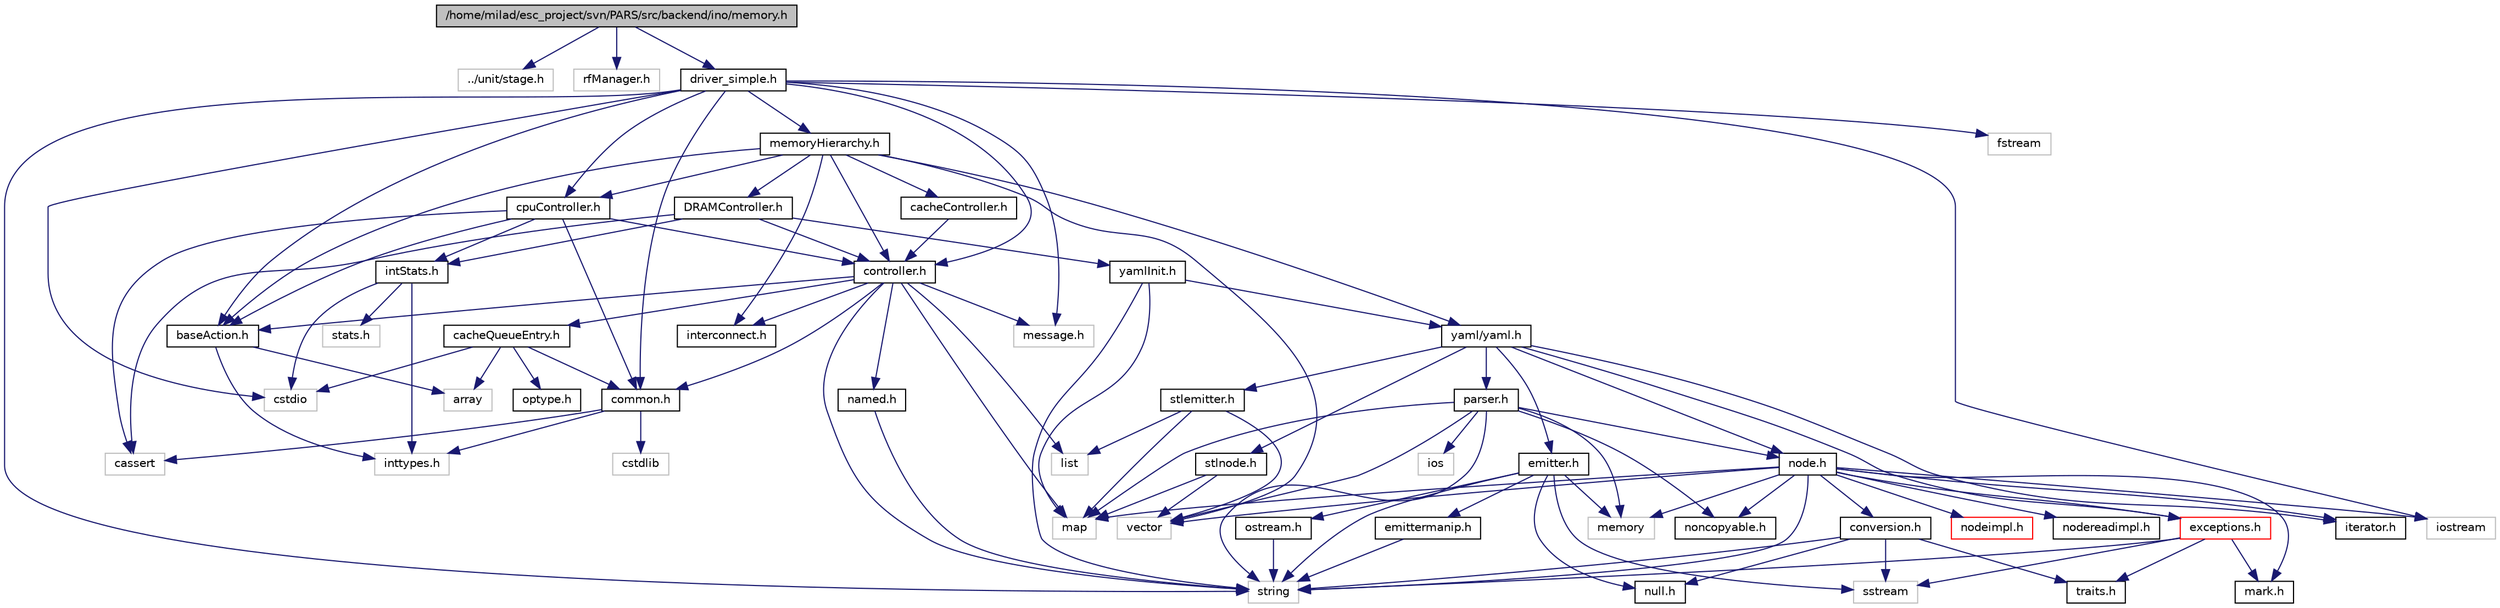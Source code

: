 digraph G
{
  edge [fontname="Helvetica",fontsize="10",labelfontname="Helvetica",labelfontsize="10"];
  node [fontname="Helvetica",fontsize="10",shape=record];
  Node1 [label="/home/milad/esc_project/svn/PARS/src/backend/ino/memory.h",height=0.2,width=0.4,color="black", fillcolor="grey75", style="filled" fontcolor="black"];
  Node1 -> Node2 [color="midnightblue",fontsize="10",style="solid"];
  Node2 [label="../unit/stage.h",height=0.2,width=0.4,color="grey75", fillcolor="white", style="filled"];
  Node1 -> Node3 [color="midnightblue",fontsize="10",style="solid"];
  Node3 [label="rfManager.h",height=0.2,width=0.4,color="grey75", fillcolor="white", style="filled"];
  Node1 -> Node4 [color="midnightblue",fontsize="10",style="solid"];
  Node4 [label="driver_simple.h",height=0.2,width=0.4,color="black", fillcolor="white", style="filled",URL="$driver__simple_8h.html"];
  Node4 -> Node5 [color="midnightblue",fontsize="10",style="solid"];
  Node5 [label="cpuController.h",height=0.2,width=0.4,color="black", fillcolor="white", style="filled",URL="$cpuController_8h.html"];
  Node5 -> Node6 [color="midnightblue",fontsize="10",style="solid"];
  Node6 [label="controller.h",height=0.2,width=0.4,color="black", fillcolor="white", style="filled",URL="$controller_8h.html"];
  Node6 -> Node7 [color="midnightblue",fontsize="10",style="solid"];
  Node7 [label="common.h",height=0.2,width=0.4,color="black", fillcolor="white", style="filled",URL="$common_8h.html"];
  Node7 -> Node8 [color="midnightblue",fontsize="10",style="solid"];
  Node8 [label="inttypes.h",height=0.2,width=0.4,color="grey75", fillcolor="white", style="filled"];
  Node7 -> Node9 [color="midnightblue",fontsize="10",style="solid"];
  Node9 [label="cstdlib",height=0.2,width=0.4,color="grey75", fillcolor="white", style="filled"];
  Node7 -> Node10 [color="midnightblue",fontsize="10",style="solid"];
  Node10 [label="cassert",height=0.2,width=0.4,color="grey75", fillcolor="white", style="filled"];
  Node6 -> Node11 [color="midnightblue",fontsize="10",style="solid"];
  Node11 [label="map",height=0.2,width=0.4,color="grey75", fillcolor="white", style="filled"];
  Node6 -> Node12 [color="midnightblue",fontsize="10",style="solid"];
  Node12 [label="list",height=0.2,width=0.4,color="grey75", fillcolor="white", style="filled"];
  Node6 -> Node13 [color="midnightblue",fontsize="10",style="solid"];
  Node13 [label="interconnect.h",height=0.2,width=0.4,color="black", fillcolor="white", style="filled",URL="$interconnect_8h.html"];
  Node6 -> Node14 [color="midnightblue",fontsize="10",style="solid"];
  Node14 [label="baseAction.h",height=0.2,width=0.4,color="black", fillcolor="white", style="filled",URL="$baseAction_8h.html"];
  Node14 -> Node15 [color="midnightblue",fontsize="10",style="solid"];
  Node15 [label="array",height=0.2,width=0.4,color="grey75", fillcolor="white", style="filled"];
  Node14 -> Node8 [color="midnightblue",fontsize="10",style="solid"];
  Node6 -> Node16 [color="midnightblue",fontsize="10",style="solid"];
  Node16 [label="cacheQueueEntry.h",height=0.2,width=0.4,color="black", fillcolor="white", style="filled",URL="$cacheQueueEntry_8h.html"];
  Node16 -> Node7 [color="midnightblue",fontsize="10",style="solid"];
  Node16 -> Node17 [color="midnightblue",fontsize="10",style="solid"];
  Node17 [label="optype.h",height=0.2,width=0.4,color="black", fillcolor="white", style="filled",URL="$optype_8h.html"];
  Node16 -> Node18 [color="midnightblue",fontsize="10",style="solid"];
  Node18 [label="cstdio",height=0.2,width=0.4,color="grey75", fillcolor="white", style="filled"];
  Node16 -> Node15 [color="midnightblue",fontsize="10",style="solid"];
  Node6 -> Node19 [color="midnightblue",fontsize="10",style="solid"];
  Node19 [label="string",height=0.2,width=0.4,color="grey75", fillcolor="white", style="filled"];
  Node6 -> Node20 [color="midnightblue",fontsize="10",style="solid"];
  Node20 [label="message.h",height=0.2,width=0.4,color="grey75", fillcolor="white", style="filled"];
  Node6 -> Node21 [color="midnightblue",fontsize="10",style="solid"];
  Node21 [label="named.h",height=0.2,width=0.4,color="black", fillcolor="white", style="filled",URL="$named_8h.html"];
  Node21 -> Node19 [color="midnightblue",fontsize="10",style="solid"];
  Node5 -> Node7 [color="midnightblue",fontsize="10",style="solid"];
  Node5 -> Node10 [color="midnightblue",fontsize="10",style="solid"];
  Node5 -> Node14 [color="midnightblue",fontsize="10",style="solid"];
  Node5 -> Node22 [color="midnightblue",fontsize="10",style="solid"];
  Node22 [label="intStats.h",height=0.2,width=0.4,color="black", fillcolor="white", style="filled",URL="$intStats_8h.html"];
  Node22 -> Node23 [color="midnightblue",fontsize="10",style="solid"];
  Node23 [label="stats.h",height=0.2,width=0.4,color="grey75", fillcolor="white", style="filled"];
  Node22 -> Node8 [color="midnightblue",fontsize="10",style="solid"];
  Node22 -> Node18 [color="midnightblue",fontsize="10",style="solid"];
  Node4 -> Node6 [color="midnightblue",fontsize="10",style="solid"];
  Node4 -> Node24 [color="midnightblue",fontsize="10",style="solid"];
  Node24 [label="memoryHierarchy.h",height=0.2,width=0.4,color="black", fillcolor="white", style="filled",URL="$memoryHierarchy_8h.html"];
  Node24 -> Node6 [color="midnightblue",fontsize="10",style="solid"];
  Node24 -> Node5 [color="midnightblue",fontsize="10",style="solid"];
  Node24 -> Node25 [color="midnightblue",fontsize="10",style="solid"];
  Node25 [label="DRAMController.h",height=0.2,width=0.4,color="black", fillcolor="white", style="filled",URL="$DRAMController_8h.html"];
  Node25 -> Node6 [color="midnightblue",fontsize="10",style="solid"];
  Node25 -> Node10 [color="midnightblue",fontsize="10",style="solid"];
  Node25 -> Node26 [color="midnightblue",fontsize="10",style="solid"];
  Node26 [label="yamlInit.h",height=0.2,width=0.4,color="black", fillcolor="white", style="filled",URL="$yamlInit_8h.html"];
  Node26 -> Node27 [color="midnightblue",fontsize="10",style="solid"];
  Node27 [label="yaml/yaml.h",height=0.2,width=0.4,color="black", fillcolor="white", style="filled",URL="$yaml_8h.html"];
  Node27 -> Node28 [color="midnightblue",fontsize="10",style="solid"];
  Node28 [label="parser.h",height=0.2,width=0.4,color="black", fillcolor="white", style="filled",URL="$parser_8h.html"];
  Node28 -> Node29 [color="midnightblue",fontsize="10",style="solid"];
  Node29 [label="node.h",height=0.2,width=0.4,color="black", fillcolor="white", style="filled",URL="$node_8h.html"];
  Node29 -> Node30 [color="midnightblue",fontsize="10",style="solid"];
  Node30 [label="conversion.h",height=0.2,width=0.4,color="black", fillcolor="white", style="filled",URL="$conversion_8h.html"];
  Node30 -> Node31 [color="midnightblue",fontsize="10",style="solid"];
  Node31 [label="null.h",height=0.2,width=0.4,color="black", fillcolor="white", style="filled",URL="$null_8h.html"];
  Node30 -> Node32 [color="midnightblue",fontsize="10",style="solid"];
  Node32 [label="traits.h",height=0.2,width=0.4,color="black", fillcolor="white", style="filled",URL="$traits_8h.html"];
  Node30 -> Node19 [color="midnightblue",fontsize="10",style="solid"];
  Node30 -> Node33 [color="midnightblue",fontsize="10",style="solid"];
  Node33 [label="sstream",height=0.2,width=0.4,color="grey75", fillcolor="white", style="filled"];
  Node29 -> Node34 [color="midnightblue",fontsize="10",style="solid"];
  Node34 [label="exceptions.h",height=0.2,width=0.4,color="red", fillcolor="white", style="filled",URL="$exceptions_8h.html"];
  Node34 -> Node35 [color="midnightblue",fontsize="10",style="solid"];
  Node35 [label="mark.h",height=0.2,width=0.4,color="black", fillcolor="white", style="filled",URL="$mark_8h.html"];
  Node34 -> Node32 [color="midnightblue",fontsize="10",style="solid"];
  Node34 -> Node19 [color="midnightblue",fontsize="10",style="solid"];
  Node34 -> Node33 [color="midnightblue",fontsize="10",style="solid"];
  Node29 -> Node36 [color="midnightblue",fontsize="10",style="solid"];
  Node36 [label="iterator.h",height=0.2,width=0.4,color="black", fillcolor="white", style="filled",URL="$iterator_8h.html"];
  Node29 -> Node35 [color="midnightblue",fontsize="10",style="solid"];
  Node29 -> Node37 [color="midnightblue",fontsize="10",style="solid"];
  Node37 [label="noncopyable.h",height=0.2,width=0.4,color="black", fillcolor="white", style="filled",URL="$noncopyable_8h.html"];
  Node29 -> Node38 [color="midnightblue",fontsize="10",style="solid"];
  Node38 [label="iostream",height=0.2,width=0.4,color="grey75", fillcolor="white", style="filled"];
  Node29 -> Node19 [color="midnightblue",fontsize="10",style="solid"];
  Node29 -> Node39 [color="midnightblue",fontsize="10",style="solid"];
  Node39 [label="vector",height=0.2,width=0.4,color="grey75", fillcolor="white", style="filled"];
  Node29 -> Node11 [color="midnightblue",fontsize="10",style="solid"];
  Node29 -> Node40 [color="midnightblue",fontsize="10",style="solid"];
  Node40 [label="memory",height=0.2,width=0.4,color="grey75", fillcolor="white", style="filled"];
  Node29 -> Node41 [color="midnightblue",fontsize="10",style="solid"];
  Node41 [label="nodeimpl.h",height=0.2,width=0.4,color="red", fillcolor="white", style="filled",URL="$nodeimpl_8h.html"];
  Node29 -> Node42 [color="midnightblue",fontsize="10",style="solid"];
  Node42 [label="nodereadimpl.h",height=0.2,width=0.4,color="black", fillcolor="white", style="filled",URL="$nodereadimpl_8h.html"];
  Node28 -> Node37 [color="midnightblue",fontsize="10",style="solid"];
  Node28 -> Node43 [color="midnightblue",fontsize="10",style="solid"];
  Node43 [label="ios",height=0.2,width=0.4,color="grey75", fillcolor="white", style="filled"];
  Node28 -> Node19 [color="midnightblue",fontsize="10",style="solid"];
  Node28 -> Node39 [color="midnightblue",fontsize="10",style="solid"];
  Node28 -> Node11 [color="midnightblue",fontsize="10",style="solid"];
  Node28 -> Node40 [color="midnightblue",fontsize="10",style="solid"];
  Node27 -> Node29 [color="midnightblue",fontsize="10",style="solid"];
  Node27 -> Node44 [color="midnightblue",fontsize="10",style="solid"];
  Node44 [label="stlnode.h",height=0.2,width=0.4,color="black", fillcolor="white", style="filled",URL="$stlnode_8h.html"];
  Node44 -> Node39 [color="midnightblue",fontsize="10",style="solid"];
  Node44 -> Node11 [color="midnightblue",fontsize="10",style="solid"];
  Node27 -> Node36 [color="midnightblue",fontsize="10",style="solid"];
  Node27 -> Node45 [color="midnightblue",fontsize="10",style="solid"];
  Node45 [label="emitter.h",height=0.2,width=0.4,color="black", fillcolor="white", style="filled",URL="$emitter_8h.html"];
  Node45 -> Node46 [color="midnightblue",fontsize="10",style="solid"];
  Node46 [label="emittermanip.h",height=0.2,width=0.4,color="black", fillcolor="white", style="filled",URL="$emittermanip_8h.html"];
  Node46 -> Node19 [color="midnightblue",fontsize="10",style="solid"];
  Node45 -> Node47 [color="midnightblue",fontsize="10",style="solid"];
  Node47 [label="ostream.h",height=0.2,width=0.4,color="black", fillcolor="white", style="filled",URL="$ostream_8h.html"];
  Node47 -> Node19 [color="midnightblue",fontsize="10",style="solid"];
  Node45 -> Node31 [color="midnightblue",fontsize="10",style="solid"];
  Node45 -> Node40 [color="midnightblue",fontsize="10",style="solid"];
  Node45 -> Node19 [color="midnightblue",fontsize="10",style="solid"];
  Node45 -> Node33 [color="midnightblue",fontsize="10",style="solid"];
  Node27 -> Node48 [color="midnightblue",fontsize="10",style="solid"];
  Node48 [label="stlemitter.h",height=0.2,width=0.4,color="black", fillcolor="white", style="filled",URL="$stlemitter_8h.html"];
  Node48 -> Node39 [color="midnightblue",fontsize="10",style="solid"];
  Node48 -> Node12 [color="midnightblue",fontsize="10",style="solid"];
  Node48 -> Node11 [color="midnightblue",fontsize="10",style="solid"];
  Node27 -> Node34 [color="midnightblue",fontsize="10",style="solid"];
  Node26 -> Node11 [color="midnightblue",fontsize="10",style="solid"];
  Node26 -> Node19 [color="midnightblue",fontsize="10",style="solid"];
  Node25 -> Node22 [color="midnightblue",fontsize="10",style="solid"];
  Node24 -> Node13 [color="midnightblue",fontsize="10",style="solid"];
  Node24 -> Node49 [color="midnightblue",fontsize="10",style="solid"];
  Node49 [label="cacheController.h",height=0.2,width=0.4,color="black", fillcolor="white", style="filled",URL="$cacheController_8h.html"];
  Node49 -> Node6 [color="midnightblue",fontsize="10",style="solid"];
  Node24 -> Node27 [color="midnightblue",fontsize="10",style="solid"];
  Node24 -> Node39 [color="midnightblue",fontsize="10",style="solid"];
  Node24 -> Node14 [color="midnightblue",fontsize="10",style="solid"];
  Node4 -> Node14 [color="midnightblue",fontsize="10",style="solid"];
  Node4 -> Node7 [color="midnightblue",fontsize="10",style="solid"];
  Node4 -> Node20 [color="midnightblue",fontsize="10",style="solid"];
  Node4 -> Node18 [color="midnightblue",fontsize="10",style="solid"];
  Node4 -> Node38 [color="midnightblue",fontsize="10",style="solid"];
  Node4 -> Node50 [color="midnightblue",fontsize="10",style="solid"];
  Node50 [label="fstream",height=0.2,width=0.4,color="grey75", fillcolor="white", style="filled"];
  Node4 -> Node19 [color="midnightblue",fontsize="10",style="solid"];
}
